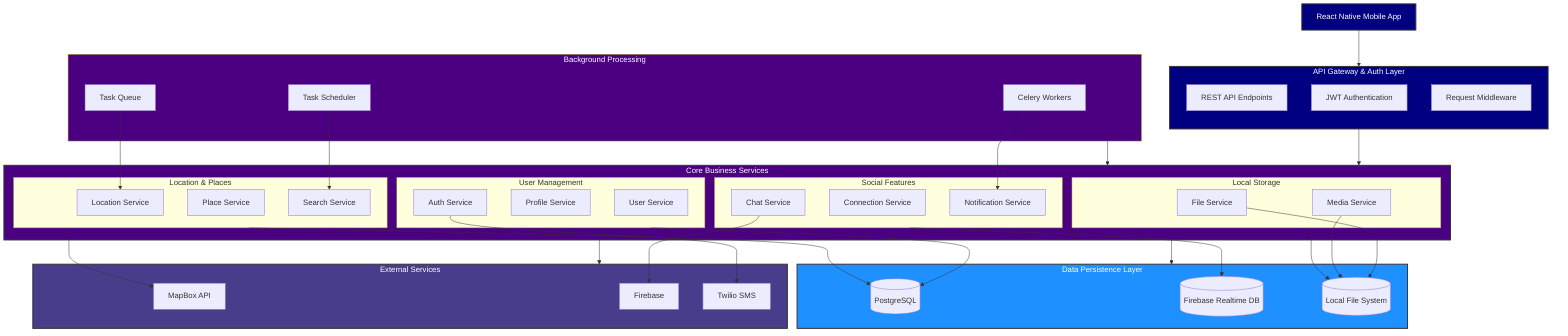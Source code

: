 flowchart TB
    %% Client Layer
    Client[React Native Mobile App]
    
    %% API Gateway & Authentication Layer
    subgraph Gateway[API Gateway & Auth Layer]
        direction TB
        REST[REST API Endpoints]
        Auth[JWT Authentication]
        Middleware[Request Middleware]
        style Gateway fill:#000080,color:white
    end

    %% Core Services Layer
    subgraph CoreServices[Core Business Services]
        direction TB
        subgraph UserManagement[User Management]
            UserService[User Service]
            ProfileService[Profile Service]
            AuthService[Auth Service]
        end

        subgraph LocationServices[Location & Places]
            LocationService[Location Service]
            PlaceService[Place Service]
            SearchService[Search Service]
        end

        subgraph SocialServices[Social Features]
            ChatService[Chat Service]
            ConnectionService[Connection Service]
            NotificationService[Notification Service]
        end

        subgraph StorageServices[Local Storage]
            FileService[File Service]
            MediaService[Media Service]
        end
        style CoreServices fill:#4B0082,color:white
    end

    %% External Services Integration
    subgraph ExternalServices[External Services]
        direction LR
        MapBox[MapBox API]
        Firebase[Firebase]
        Twilio[Twilio SMS]
        style ExternalServices fill:#483D8B,color:white
    end

    %% Database Layer
    subgraph DataLayer[Data Persistence Layer]
        direction TB
        PostgreSQL[(PostgreSQL)]
        FirebaseRTDB[(Firebase Realtime DB)]
        LocalFiles[(Local File System)]
        style DataLayer fill:#1E90FF,color:white
    end

    %% Background Processing
    subgraph BackgroundTasks[Background Processing]
        direction TB
        Celery[Celery Workers]
        TaskQueue[Task Queue]
        Scheduler[Task Scheduler]
        style BackgroundTasks fill:#4B0082,color:white
    end

    %% Main Flow Connections
    Client --> Gateway
    Gateway --> CoreServices
    CoreServices --> DataLayer
    CoreServices --> ExternalServices
    BackgroundTasks --> CoreServices

    %% Service-Specific Connections
    LocationServices --> MapBox
    ChatService --> Firebase
    StorageServices --> LocalFiles
    AuthService --> Twilio
    
    %% Database Connections
    UserManagement --> PostgreSQL
    LocationServices --> PostgreSQL
    SocialServices --> FirebaseRTDB
    FileService --> LocalFiles
    MediaService --> LocalFiles
    
    %% Background Task Connections
    Celery --> NotificationService
    TaskQueue --> LocationService
    Scheduler --> SearchService

    %% Styling
    classDef primary fill:#000080,stroke:#333,stroke-width:2px,color:white
    classDef secondary fill:#4B0082,stroke:#333,stroke-width:2px,color:white
    classDef database fill:#1E90FF,stroke:#333,stroke-width:2px,color:white
    classDef external fill:#483D8B,stroke:#333,stroke-width:2px,color:white

    %% Apply Styles
    class Client primary
    class Gateway,CoreServices secondary
    class DataLayer database
    class ExternalServices external